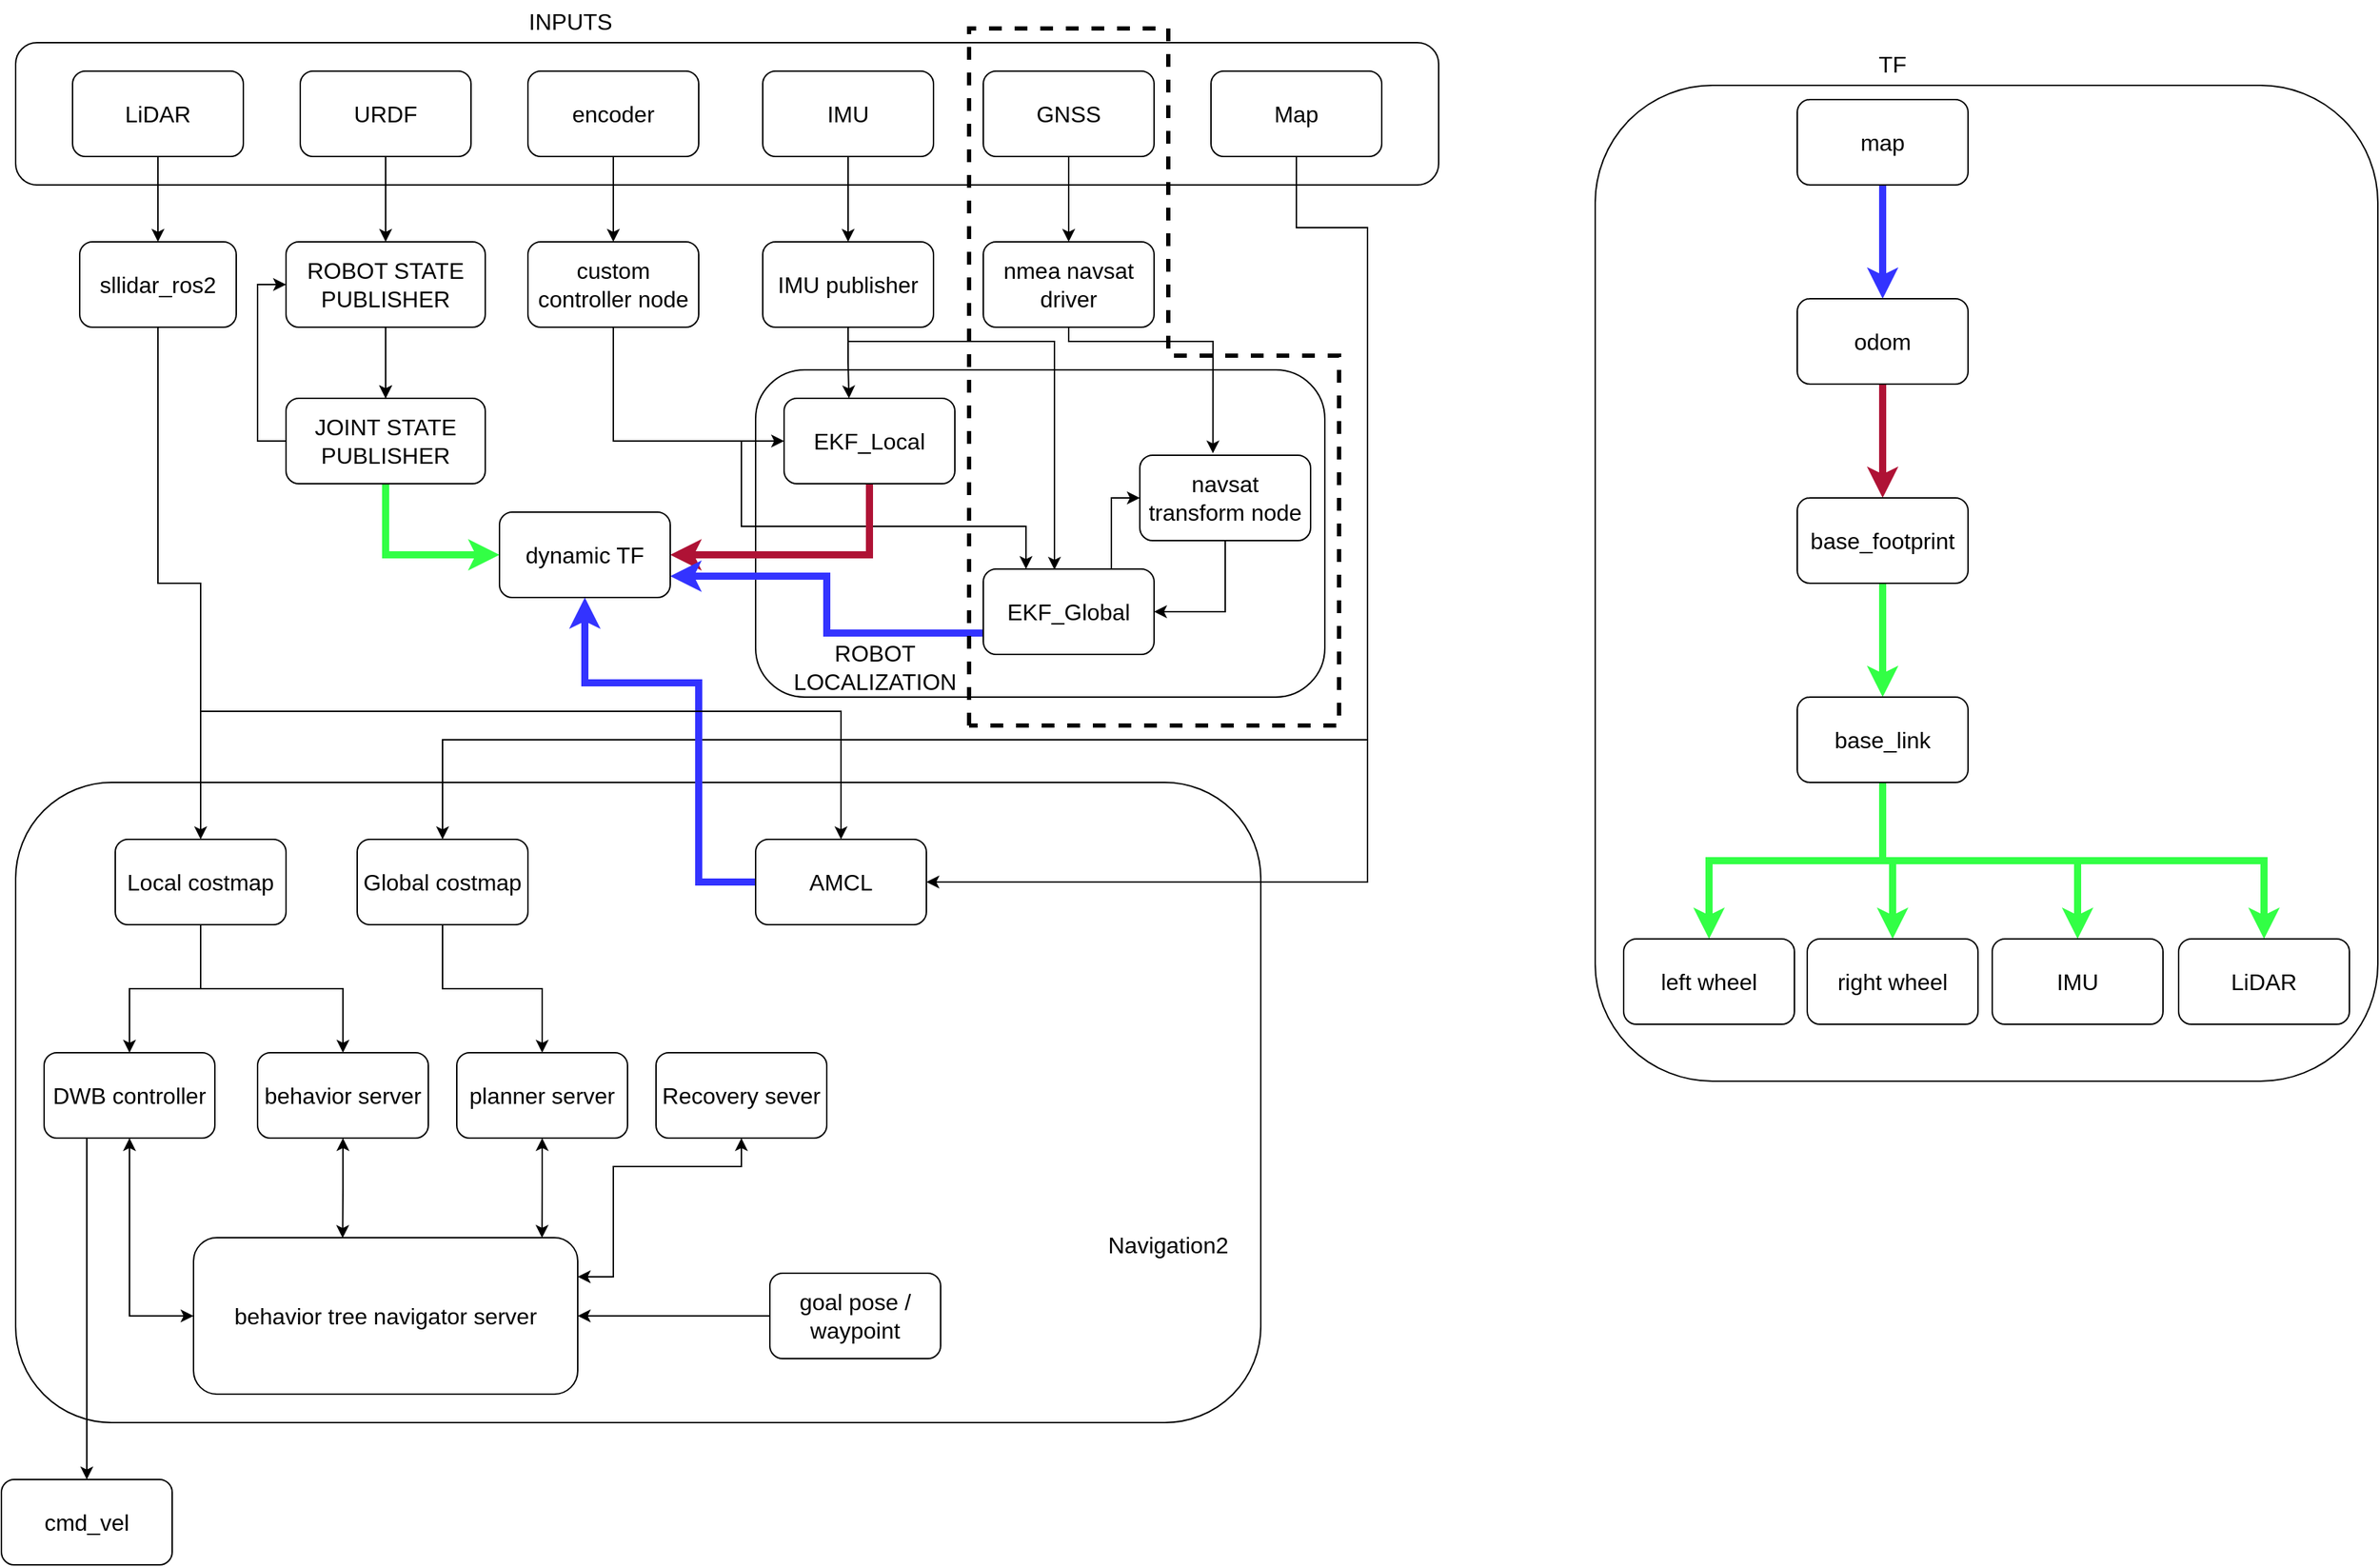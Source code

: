 <mxfile version="26.0.5">
  <diagram name="Page-1" id="HMsB6TKXoMAhHZ_bmKSh">
    <mxGraphModel dx="2600" dy="2048" grid="1" gridSize="10" guides="1" tooltips="1" connect="1" arrows="1" fold="1" page="1" pageScale="1" pageWidth="850" pageHeight="1100" math="0" shadow="0">
      <root>
        <mxCell id="0" />
        <mxCell id="1" parent="0" />
        <mxCell id="3SE-ewiuEP-njzqvmuow-1" value="" style="rounded=1;whiteSpace=wrap;html=1;fontSize=16;" vertex="1" parent="1">
          <mxGeometry x="-320" y="-840" width="400" height="230" as="geometry" />
        </mxCell>
        <mxCell id="3SE-ewiuEP-njzqvmuow-2" value="" style="rounded=1;whiteSpace=wrap;html=1;fontSize=16;" vertex="1" parent="1">
          <mxGeometry x="-840" y="-1070" width="1000" height="100" as="geometry" />
        </mxCell>
        <mxCell id="3SE-ewiuEP-njzqvmuow-3" style="edgeStyle=orthogonalEdgeStyle;rounded=0;orthogonalLoop=1;jettySize=auto;html=1;exitX=0.5;exitY=1;exitDx=0;exitDy=0;entryX=0.5;entryY=0;entryDx=0;entryDy=0;fontSize=16;" edge="1" parent="1" source="3SE-ewiuEP-njzqvmuow-4" target="3SE-ewiuEP-njzqvmuow-13">
          <mxGeometry relative="1" as="geometry" />
        </mxCell>
        <mxCell id="3SE-ewiuEP-njzqvmuow-4" value="encoder" style="rounded=1;whiteSpace=wrap;html=1;fontSize=16;" vertex="1" parent="1">
          <mxGeometry x="-480" y="-1050" width="120" height="60" as="geometry" />
        </mxCell>
        <mxCell id="3SE-ewiuEP-njzqvmuow-5" value="" style="edgeStyle=orthogonalEdgeStyle;rounded=0;orthogonalLoop=1;jettySize=auto;html=1;fontSize=16;" edge="1" parent="1" source="3SE-ewiuEP-njzqvmuow-6" target="3SE-ewiuEP-njzqvmuow-20">
          <mxGeometry relative="1" as="geometry" />
        </mxCell>
        <mxCell id="3SE-ewiuEP-njzqvmuow-6" value="IMU" style="rounded=1;whiteSpace=wrap;html=1;fontSize=16;" vertex="1" parent="1">
          <mxGeometry x="-315" y="-1050" width="120" height="60" as="geometry" />
        </mxCell>
        <mxCell id="3SE-ewiuEP-njzqvmuow-7" value="" style="edgeStyle=orthogonalEdgeStyle;rounded=0;orthogonalLoop=1;jettySize=auto;html=1;fontSize=16;" edge="1" parent="1" source="3SE-ewiuEP-njzqvmuow-8" target="3SE-ewiuEP-njzqvmuow-25">
          <mxGeometry relative="1" as="geometry" />
        </mxCell>
        <mxCell id="3SE-ewiuEP-njzqvmuow-8" value="LiDAR" style="rounded=1;whiteSpace=wrap;html=1;fontSize=16;" vertex="1" parent="1">
          <mxGeometry x="-800" y="-1050" width="120" height="60" as="geometry" />
        </mxCell>
        <mxCell id="3SE-ewiuEP-njzqvmuow-9" value="" style="edgeStyle=orthogonalEdgeStyle;rounded=0;orthogonalLoop=1;jettySize=auto;html=1;fontSize=16;" edge="1" parent="1" source="3SE-ewiuEP-njzqvmuow-10" target="3SE-ewiuEP-njzqvmuow-22">
          <mxGeometry relative="1" as="geometry" />
        </mxCell>
        <mxCell id="3SE-ewiuEP-njzqvmuow-10" value="URDF" style="rounded=1;whiteSpace=wrap;html=1;fontSize=16;" vertex="1" parent="1">
          <mxGeometry x="-640" y="-1050" width="120" height="60" as="geometry" />
        </mxCell>
        <mxCell id="3SE-ewiuEP-njzqvmuow-11" style="edgeStyle=orthogonalEdgeStyle;rounded=0;orthogonalLoop=1;jettySize=auto;html=1;exitX=0.5;exitY=1;exitDx=0;exitDy=0;entryX=0;entryY=0.5;entryDx=0;entryDy=0;fontSize=16;" edge="1" parent="1" source="3SE-ewiuEP-njzqvmuow-13" target="3SE-ewiuEP-njzqvmuow-15">
          <mxGeometry relative="1" as="geometry" />
        </mxCell>
        <mxCell id="3SE-ewiuEP-njzqvmuow-12" style="edgeStyle=orthogonalEdgeStyle;rounded=0;orthogonalLoop=1;jettySize=auto;html=1;exitX=0.5;exitY=1;exitDx=0;exitDy=0;entryX=0.25;entryY=0;entryDx=0;entryDy=0;fontSize=16;" edge="1" parent="1" source="3SE-ewiuEP-njzqvmuow-13" target="3SE-ewiuEP-njzqvmuow-39">
          <mxGeometry relative="1" as="geometry">
            <Array as="points">
              <mxPoint x="-420" y="-790" />
              <mxPoint x="-330" y="-790" />
              <mxPoint x="-330" y="-730" />
              <mxPoint x="-130" y="-730" />
            </Array>
          </mxGeometry>
        </mxCell>
        <mxCell id="3SE-ewiuEP-njzqvmuow-13" value="custom controller node" style="whiteSpace=wrap;html=1;rounded=1;fontSize=16;" vertex="1" parent="1">
          <mxGeometry x="-480" y="-930" width="120" height="60" as="geometry" />
        </mxCell>
        <mxCell id="3SE-ewiuEP-njzqvmuow-14" style="edgeStyle=orthogonalEdgeStyle;rounded=0;orthogonalLoop=1;jettySize=auto;html=1;exitX=0.5;exitY=1;exitDx=0;exitDy=0;entryX=1;entryY=0.5;entryDx=0;entryDy=0;fontSize=16;strokeColor=#AF1235;strokeWidth=5;" edge="1" parent="1" source="3SE-ewiuEP-njzqvmuow-15" target="3SE-ewiuEP-njzqvmuow-58">
          <mxGeometry relative="1" as="geometry" />
        </mxCell>
        <mxCell id="3SE-ewiuEP-njzqvmuow-15" value="EKF_Local" style="rounded=1;whiteSpace=wrap;html=1;fontSize=16;" vertex="1" parent="1">
          <mxGeometry x="-300" y="-820" width="120" height="60" as="geometry" />
        </mxCell>
        <mxCell id="3SE-ewiuEP-njzqvmuow-16" value="INPUTS" style="text;html=1;align=center;verticalAlign=middle;whiteSpace=wrap;rounded=0;fontSize=16;" vertex="1" parent="1">
          <mxGeometry x="-480" y="-1100" width="60" height="30" as="geometry" />
        </mxCell>
        <mxCell id="3SE-ewiuEP-njzqvmuow-17" value="ROBOT LOCALIZATION" style="text;html=1;align=center;verticalAlign=middle;whiteSpace=wrap;rounded=0;fontSize=16;" vertex="1" parent="1">
          <mxGeometry x="-321" y="-646" width="170" height="30" as="geometry" />
        </mxCell>
        <mxCell id="3SE-ewiuEP-njzqvmuow-18" style="edgeStyle=orthogonalEdgeStyle;rounded=0;orthogonalLoop=1;jettySize=auto;html=1;exitX=0.5;exitY=1;exitDx=0;exitDy=0;entryX=0.419;entryY=0.009;entryDx=0;entryDy=0;fontSize=16;entryPerimeter=0;" edge="1" parent="1" source="3SE-ewiuEP-njzqvmuow-20" target="3SE-ewiuEP-njzqvmuow-39">
          <mxGeometry relative="1" as="geometry">
            <Array as="points">
              <mxPoint x="-255" y="-860" />
              <mxPoint x="-110" y="-860" />
              <mxPoint x="-110" y="-699" />
            </Array>
          </mxGeometry>
        </mxCell>
        <mxCell id="3SE-ewiuEP-njzqvmuow-19" style="edgeStyle=orthogonalEdgeStyle;rounded=0;orthogonalLoop=1;jettySize=auto;html=1;exitX=0.5;exitY=1;exitDx=0;exitDy=0;entryX=0.38;entryY=0;entryDx=0;entryDy=0;entryPerimeter=0;fontSize=16;" edge="1" parent="1" source="3SE-ewiuEP-njzqvmuow-20" target="3SE-ewiuEP-njzqvmuow-15">
          <mxGeometry relative="1" as="geometry" />
        </mxCell>
        <mxCell id="3SE-ewiuEP-njzqvmuow-20" value="IMU publisher" style="whiteSpace=wrap;html=1;rounded=1;fontSize=16;" vertex="1" parent="1">
          <mxGeometry x="-315" y="-930" width="120" height="60" as="geometry" />
        </mxCell>
        <mxCell id="3SE-ewiuEP-njzqvmuow-21" value="" style="edgeStyle=orthogonalEdgeStyle;rounded=0;orthogonalLoop=1;jettySize=auto;html=1;fontSize=16;" edge="1" parent="1" source="3SE-ewiuEP-njzqvmuow-22" target="3SE-ewiuEP-njzqvmuow-29">
          <mxGeometry relative="1" as="geometry" />
        </mxCell>
        <mxCell id="3SE-ewiuEP-njzqvmuow-22" value="ROBOT STATE PUBLISHER" style="whiteSpace=wrap;html=1;rounded=1;fontSize=16;" vertex="1" parent="1">
          <mxGeometry x="-650" y="-930" width="140" height="60" as="geometry" />
        </mxCell>
        <mxCell id="3SE-ewiuEP-njzqvmuow-23" style="edgeStyle=orthogonalEdgeStyle;rounded=0;orthogonalLoop=1;jettySize=auto;html=1;exitX=0;exitY=0.5;exitDx=0;exitDy=0;entryX=0;entryY=0.5;entryDx=0;entryDy=0;fontSize=16;" edge="1" parent="1" source="3SE-ewiuEP-njzqvmuow-29" target="3SE-ewiuEP-njzqvmuow-22">
          <mxGeometry relative="1" as="geometry" />
        </mxCell>
        <mxCell id="3SE-ewiuEP-njzqvmuow-24" style="edgeStyle=orthogonalEdgeStyle;rounded=0;orthogonalLoop=1;jettySize=auto;html=1;exitX=0.5;exitY=1;exitDx=0;exitDy=0;fontSize=16;" edge="1" parent="1" source="3SE-ewiuEP-njzqvmuow-29" target="3SE-ewiuEP-njzqvmuow-29">
          <mxGeometry relative="1" as="geometry" />
        </mxCell>
        <mxCell id="3SE-ewiuEP-njzqvmuow-25" value="sllidar_ros2" style="whiteSpace=wrap;html=1;rounded=1;fontSize=16;" vertex="1" parent="1">
          <mxGeometry x="-795" y="-930" width="110" height="60" as="geometry" />
        </mxCell>
        <mxCell id="3SE-ewiuEP-njzqvmuow-26" value="" style="edgeStyle=orthogonalEdgeStyle;rounded=0;orthogonalLoop=1;jettySize=auto;html=1;entryX=0.5;entryY=0;entryDx=0;entryDy=0;fontSize=16;" edge="1" parent="1" source="3SE-ewiuEP-njzqvmuow-22" target="3SE-ewiuEP-njzqvmuow-29">
          <mxGeometry relative="1" as="geometry">
            <mxPoint x="-640" y="-900" as="sourcePoint" />
            <mxPoint x="-350" y="-740" as="targetPoint" />
          </mxGeometry>
        </mxCell>
        <mxCell id="3SE-ewiuEP-njzqvmuow-28" style="edgeStyle=orthogonalEdgeStyle;rounded=0;orthogonalLoop=1;jettySize=auto;html=1;exitX=0.5;exitY=1;exitDx=0;exitDy=0;entryX=0;entryY=0.5;entryDx=0;entryDy=0;fontSize=16;strokeColor=#32FF45;strokeWidth=5;" edge="1" parent="1" source="3SE-ewiuEP-njzqvmuow-29" target="3SE-ewiuEP-njzqvmuow-58">
          <mxGeometry relative="1" as="geometry" />
        </mxCell>
        <mxCell id="3SE-ewiuEP-njzqvmuow-29" value="JOINT STATE PUBLISHER" style="whiteSpace=wrap;html=1;rounded=1;fontSize=16;" vertex="1" parent="1">
          <mxGeometry x="-650" y="-820" width="140" height="60" as="geometry" />
        </mxCell>
        <mxCell id="3SE-ewiuEP-njzqvmuow-30" style="edgeStyle=orthogonalEdgeStyle;rounded=0;orthogonalLoop=1;jettySize=auto;html=1;exitX=0.5;exitY=1;exitDx=0;exitDy=0;entryX=0.5;entryY=0;entryDx=0;entryDy=0;fontSize=16;" edge="1" parent="1" source="3SE-ewiuEP-njzqvmuow-31" target="3SE-ewiuEP-njzqvmuow-33">
          <mxGeometry relative="1" as="geometry" />
        </mxCell>
        <mxCell id="3SE-ewiuEP-njzqvmuow-31" value="GNSS" style="rounded=1;whiteSpace=wrap;html=1;fontSize=16;" vertex="1" parent="1">
          <mxGeometry x="-160" y="-1050" width="120" height="60" as="geometry" />
        </mxCell>
        <mxCell id="3SE-ewiuEP-njzqvmuow-32" style="edgeStyle=orthogonalEdgeStyle;rounded=0;orthogonalLoop=1;jettySize=auto;html=1;exitX=0.5;exitY=1;exitDx=0;exitDy=0;entryX=0.428;entryY=-0.022;entryDx=0;entryDy=0;fontSize=16;entryPerimeter=0;" edge="1" parent="1" source="3SE-ewiuEP-njzqvmuow-33" target="3SE-ewiuEP-njzqvmuow-36">
          <mxGeometry relative="1" as="geometry">
            <Array as="points">
              <mxPoint x="-100" y="-860" />
              <mxPoint x="1" y="-860" />
            </Array>
          </mxGeometry>
        </mxCell>
        <mxCell id="3SE-ewiuEP-njzqvmuow-33" value="nmea navsat driver" style="rounded=1;whiteSpace=wrap;html=1;fontSize=16;" vertex="1" parent="1">
          <mxGeometry x="-160" y="-930" width="120" height="60" as="geometry" />
        </mxCell>
        <mxCell id="3SE-ewiuEP-njzqvmuow-34" style="edgeStyle=orthogonalEdgeStyle;rounded=0;orthogonalLoop=1;jettySize=auto;html=1;exitX=0.5;exitY=1;exitDx=0;exitDy=0;entryX=1;entryY=0.5;entryDx=0;entryDy=0;fontSize=16;" edge="1" parent="1" source="3SE-ewiuEP-njzqvmuow-36" target="3SE-ewiuEP-njzqvmuow-39">
          <mxGeometry relative="1" as="geometry" />
        </mxCell>
        <mxCell id="3SE-ewiuEP-njzqvmuow-36" value="navsat transform node" style="rounded=1;whiteSpace=wrap;html=1;fontSize=16;" vertex="1" parent="1">
          <mxGeometry x="-50" y="-780" width="120" height="60" as="geometry" />
        </mxCell>
        <mxCell id="3SE-ewiuEP-njzqvmuow-37" style="edgeStyle=orthogonalEdgeStyle;rounded=0;orthogonalLoop=1;jettySize=auto;html=1;exitX=0.75;exitY=0;exitDx=0;exitDy=0;entryX=0;entryY=0.5;entryDx=0;entryDy=0;fontSize=16;" edge="1" parent="1" source="3SE-ewiuEP-njzqvmuow-39" target="3SE-ewiuEP-njzqvmuow-36">
          <mxGeometry relative="1" as="geometry" />
        </mxCell>
        <mxCell id="3SE-ewiuEP-njzqvmuow-38" style="edgeStyle=orthogonalEdgeStyle;rounded=0;orthogonalLoop=1;jettySize=auto;html=1;exitX=0;exitY=0.75;exitDx=0;exitDy=0;entryX=1;entryY=0.75;entryDx=0;entryDy=0;strokeColor=light-dark(#3333ff, #ededed);strokeWidth=5;" edge="1" parent="1" source="3SE-ewiuEP-njzqvmuow-39" target="3SE-ewiuEP-njzqvmuow-58">
          <mxGeometry relative="1" as="geometry" />
        </mxCell>
        <mxCell id="3SE-ewiuEP-njzqvmuow-39" value="EKF_Global" style="rounded=1;whiteSpace=wrap;html=1;fontSize=16;" vertex="1" parent="1">
          <mxGeometry x="-160" y="-700" width="120" height="60" as="geometry" />
        </mxCell>
        <mxCell id="3SE-ewiuEP-njzqvmuow-40" value="" style="rounded=1;whiteSpace=wrap;html=1;fontSize=16;" vertex="1" parent="1">
          <mxGeometry x="-840" y="-550" width="875" height="450" as="geometry" />
        </mxCell>
        <mxCell id="3SE-ewiuEP-njzqvmuow-41" value="" style="rounded=1;whiteSpace=wrap;html=1;fontSize=16;" vertex="1" parent="1">
          <mxGeometry x="270" y="-1040" width="550" height="700" as="geometry" />
        </mxCell>
        <mxCell id="3SE-ewiuEP-njzqvmuow-42" value="TF" style="text;html=1;align=center;verticalAlign=middle;whiteSpace=wrap;rounded=0;fontSize=16;" vertex="1" parent="1">
          <mxGeometry x="449" y="-1070" width="60" height="30" as="geometry" />
        </mxCell>
        <mxCell id="3SE-ewiuEP-njzqvmuow-43" value="" style="edgeStyle=orthogonalEdgeStyle;rounded=0;orthogonalLoop=1;jettySize=auto;html=1;fontSize=16;fillColor=#f8cecc;strokeColor=#3333FF;strokeWidth=5;" edge="1" parent="1" source="3SE-ewiuEP-njzqvmuow-44" target="3SE-ewiuEP-njzqvmuow-46">
          <mxGeometry relative="1" as="geometry" />
        </mxCell>
        <mxCell id="3SE-ewiuEP-njzqvmuow-44" value="map" style="rounded=1;whiteSpace=wrap;html=1;fontSize=16;" vertex="1" parent="1">
          <mxGeometry x="412" y="-1030" width="120" height="60" as="geometry" />
        </mxCell>
        <mxCell id="3SE-ewiuEP-njzqvmuow-45" value="" style="edgeStyle=orthogonalEdgeStyle;rounded=0;orthogonalLoop=1;jettySize=auto;html=1;fontSize=16;strokeColor=#AF1235;strokeWidth=5;" edge="1" parent="1" source="3SE-ewiuEP-njzqvmuow-46" target="3SE-ewiuEP-njzqvmuow-48">
          <mxGeometry relative="1" as="geometry" />
        </mxCell>
        <mxCell id="3SE-ewiuEP-njzqvmuow-46" value="odom" style="whiteSpace=wrap;html=1;rounded=1;fontSize=16;" vertex="1" parent="1">
          <mxGeometry x="412" y="-890" width="120" height="60" as="geometry" />
        </mxCell>
        <mxCell id="3SE-ewiuEP-njzqvmuow-47" value="" style="edgeStyle=orthogonalEdgeStyle;rounded=0;orthogonalLoop=1;jettySize=auto;html=1;fontSize=16;strokeColor=#32FF45;strokeWidth=5;" edge="1" parent="1" source="3SE-ewiuEP-njzqvmuow-48" target="3SE-ewiuEP-njzqvmuow-53">
          <mxGeometry relative="1" as="geometry" />
        </mxCell>
        <mxCell id="3SE-ewiuEP-njzqvmuow-48" value="base_footprint" style="whiteSpace=wrap;html=1;rounded=1;fontSize=16;" vertex="1" parent="1">
          <mxGeometry x="412" y="-750" width="120" height="60" as="geometry" />
        </mxCell>
        <mxCell id="3SE-ewiuEP-njzqvmuow-49" style="edgeStyle=orthogonalEdgeStyle;rounded=0;orthogonalLoop=1;jettySize=auto;html=1;exitX=0.5;exitY=1;exitDx=0;exitDy=0;entryX=0.5;entryY=0;entryDx=0;entryDy=0;fontSize=16;strokeColor=#32FF45;strokeWidth=5;" edge="1" parent="1" source="3SE-ewiuEP-njzqvmuow-53" target="3SE-ewiuEP-njzqvmuow-56">
          <mxGeometry relative="1" as="geometry" />
        </mxCell>
        <mxCell id="3SE-ewiuEP-njzqvmuow-50" style="edgeStyle=orthogonalEdgeStyle;rounded=0;orthogonalLoop=1;jettySize=auto;html=1;exitX=0.5;exitY=1;exitDx=0;exitDy=0;entryX=0.5;entryY=0;entryDx=0;entryDy=0;fontSize=16;strokeColor=#32FF45;strokeWidth=5;" edge="1" parent="1" source="3SE-ewiuEP-njzqvmuow-53" target="3SE-ewiuEP-njzqvmuow-54">
          <mxGeometry relative="1" as="geometry" />
        </mxCell>
        <mxCell id="3SE-ewiuEP-njzqvmuow-51" style="edgeStyle=orthogonalEdgeStyle;rounded=0;orthogonalLoop=1;jettySize=auto;html=1;exitX=0.5;exitY=1;exitDx=0;exitDy=0;entryX=0.5;entryY=0;entryDx=0;entryDy=0;fontSize=16;strokeColor=#32FF45;strokeWidth=5;" edge="1" parent="1" source="3SE-ewiuEP-njzqvmuow-53" target="3SE-ewiuEP-njzqvmuow-55">
          <mxGeometry relative="1" as="geometry" />
        </mxCell>
        <mxCell id="3SE-ewiuEP-njzqvmuow-52" style="edgeStyle=orthogonalEdgeStyle;rounded=0;orthogonalLoop=1;jettySize=auto;html=1;exitX=0.5;exitY=1;exitDx=0;exitDy=0;entryX=0.5;entryY=0;entryDx=0;entryDy=0;fontSize=16;strokeColor=#32FF45;strokeWidth=5;" edge="1" parent="1" source="3SE-ewiuEP-njzqvmuow-53" target="3SE-ewiuEP-njzqvmuow-57">
          <mxGeometry relative="1" as="geometry" />
        </mxCell>
        <mxCell id="3SE-ewiuEP-njzqvmuow-53" value="base_link" style="whiteSpace=wrap;html=1;rounded=1;fontSize=16;" vertex="1" parent="1">
          <mxGeometry x="412" y="-610" width="120" height="60" as="geometry" />
        </mxCell>
        <mxCell id="3SE-ewiuEP-njzqvmuow-54" value="left wheel" style="whiteSpace=wrap;html=1;rounded=1;fontSize=16;" vertex="1" parent="1">
          <mxGeometry x="290" y="-440" width="120" height="60" as="geometry" />
        </mxCell>
        <mxCell id="3SE-ewiuEP-njzqvmuow-55" value="IMU" style="whiteSpace=wrap;html=1;rounded=1;fontSize=16;" vertex="1" parent="1">
          <mxGeometry x="549" y="-440" width="120" height="60" as="geometry" />
        </mxCell>
        <mxCell id="3SE-ewiuEP-njzqvmuow-56" value="right wheel" style="whiteSpace=wrap;html=1;rounded=1;fontSize=16;" vertex="1" parent="1">
          <mxGeometry x="419" y="-440" width="120" height="60" as="geometry" />
        </mxCell>
        <mxCell id="3SE-ewiuEP-njzqvmuow-57" value="LiDAR" style="whiteSpace=wrap;html=1;rounded=1;fontSize=16;" vertex="1" parent="1">
          <mxGeometry x="680" y="-440" width="120" height="60" as="geometry" />
        </mxCell>
        <mxCell id="3SE-ewiuEP-njzqvmuow-58" value="dynamic TF" style="rounded=1;whiteSpace=wrap;html=1;fontSize=16;" vertex="1" parent="1">
          <mxGeometry x="-500" y="-740" width="120" height="60" as="geometry" />
        </mxCell>
        <mxCell id="3SE-ewiuEP-njzqvmuow-60" style="edgeStyle=orthogonalEdgeStyle;rounded=0;orthogonalLoop=1;jettySize=auto;html=1;exitX=0.5;exitY=1;exitDx=0;exitDy=0;entryX=0.5;entryY=0;entryDx=0;entryDy=0;" edge="1" parent="1" source="3SE-ewiuEP-njzqvmuow-61" target="3SE-ewiuEP-njzqvmuow-75">
          <mxGeometry relative="1" as="geometry" />
        </mxCell>
        <mxCell id="3SE-ewiuEP-njzqvmuow-61" value="Global costmap" style="rounded=1;whiteSpace=wrap;html=1;fontSize=16;" vertex="1" parent="1">
          <mxGeometry x="-600" y="-510" width="120" height="60" as="geometry" />
        </mxCell>
        <mxCell id="3SE-ewiuEP-njzqvmuow-62" style="edgeStyle=orthogonalEdgeStyle;rounded=0;orthogonalLoop=1;jettySize=auto;html=1;exitX=0.5;exitY=1;exitDx=0;exitDy=0;entryX=0.5;entryY=0;entryDx=0;entryDy=0;" edge="1" parent="1" source="3SE-ewiuEP-njzqvmuow-64" target="3SE-ewiuEP-njzqvmuow-80">
          <mxGeometry relative="1" as="geometry" />
        </mxCell>
        <mxCell id="3SE-ewiuEP-njzqvmuow-63" style="edgeStyle=orthogonalEdgeStyle;rounded=0;orthogonalLoop=1;jettySize=auto;html=1;exitX=0.5;exitY=1;exitDx=0;exitDy=0;entryX=0.5;entryY=0;entryDx=0;entryDy=0;" edge="1" parent="1" source="3SE-ewiuEP-njzqvmuow-64" target="3SE-ewiuEP-njzqvmuow-77">
          <mxGeometry relative="1" as="geometry" />
        </mxCell>
        <mxCell id="3SE-ewiuEP-njzqvmuow-64" value="Local costmap" style="rounded=1;whiteSpace=wrap;html=1;fontSize=16;" vertex="1" parent="1">
          <mxGeometry x="-770" y="-510" width="120" height="60" as="geometry" />
        </mxCell>
        <mxCell id="3SE-ewiuEP-njzqvmuow-65" style="edgeStyle=orthogonalEdgeStyle;rounded=0;orthogonalLoop=1;jettySize=auto;html=1;exitX=0.5;exitY=1;exitDx=0;exitDy=0;entryX=0.5;entryY=0;entryDx=0;entryDy=0;fontSize=16;" edge="1" parent="1" source="3SE-ewiuEP-njzqvmuow-67" target="3SE-ewiuEP-njzqvmuow-61">
          <mxGeometry relative="1" as="geometry">
            <Array as="points">
              <mxPoint x="60" y="-940" />
              <mxPoint x="110" y="-940" />
              <mxPoint x="110" y="-580" />
              <mxPoint x="-540" y="-580" />
            </Array>
          </mxGeometry>
        </mxCell>
        <mxCell id="3SE-ewiuEP-njzqvmuow-66" style="edgeStyle=orthogonalEdgeStyle;rounded=0;orthogonalLoop=1;jettySize=auto;html=1;exitX=0.5;exitY=1;exitDx=0;exitDy=0;entryX=1;entryY=0.5;entryDx=0;entryDy=0;" edge="1" parent="1" source="3SE-ewiuEP-njzqvmuow-67" target="3SE-ewiuEP-njzqvmuow-83">
          <mxGeometry relative="1" as="geometry">
            <Array as="points">
              <mxPoint x="60" y="-940" />
              <mxPoint x="110" y="-940" />
              <mxPoint x="110" y="-480" />
            </Array>
          </mxGeometry>
        </mxCell>
        <mxCell id="3SE-ewiuEP-njzqvmuow-67" value="Map" style="rounded=1;whiteSpace=wrap;html=1;fontSize=16;" vertex="1" parent="1">
          <mxGeometry y="-1050" width="120" height="60" as="geometry" />
        </mxCell>
        <mxCell id="3SE-ewiuEP-njzqvmuow-68" style="edgeStyle=orthogonalEdgeStyle;rounded=0;orthogonalLoop=1;jettySize=auto;html=1;exitX=0.5;exitY=1;exitDx=0;exitDy=0;entryX=0.5;entryY=0;entryDx=0;entryDy=0;fontSize=16;" edge="1" parent="1" source="3SE-ewiuEP-njzqvmuow-25" target="3SE-ewiuEP-njzqvmuow-64">
          <mxGeometry relative="1" as="geometry">
            <mxPoint x="-740" y="-710" as="targetPoint" />
          </mxGeometry>
        </mxCell>
        <mxCell id="3SE-ewiuEP-njzqvmuow-69" style="edgeStyle=orthogonalEdgeStyle;rounded=0;orthogonalLoop=1;jettySize=auto;html=1;exitX=0;exitY=0.5;exitDx=0;exitDy=0;entryX=1;entryY=0.5;entryDx=0;entryDy=0;" edge="1" parent="1" source="3SE-ewiuEP-njzqvmuow-70" target="3SE-ewiuEP-njzqvmuow-81">
          <mxGeometry relative="1" as="geometry" />
        </mxCell>
        <mxCell id="3SE-ewiuEP-njzqvmuow-70" value="goal pose /&lt;div&gt;waypoint&lt;/div&gt;" style="rounded=1;whiteSpace=wrap;html=1;fontSize=16;" vertex="1" parent="1">
          <mxGeometry x="-310" y="-205" width="120" height="60" as="geometry" />
        </mxCell>
        <mxCell id="3SE-ewiuEP-njzqvmuow-71" value="cmd_vel" style="rounded=1;whiteSpace=wrap;html=1;fontSize=16;" vertex="1" parent="1">
          <mxGeometry x="-850" y="-60" width="120" height="60" as="geometry" />
        </mxCell>
        <mxCell id="3SE-ewiuEP-njzqvmuow-72" style="edgeStyle=orthogonalEdgeStyle;rounded=0;orthogonalLoop=1;jettySize=auto;html=1;exitX=0.5;exitY=1;exitDx=0;exitDy=0;entryX=1;entryY=0.25;entryDx=0;entryDy=0;startArrow=classic;startFill=1;" edge="1" parent="1" source="3SE-ewiuEP-njzqvmuow-73" target="3SE-ewiuEP-njzqvmuow-81">
          <mxGeometry relative="1" as="geometry">
            <Array as="points">
              <mxPoint x="-330" y="-280" />
              <mxPoint x="-420" y="-280" />
              <mxPoint x="-420" y="-202" />
            </Array>
          </mxGeometry>
        </mxCell>
        <mxCell id="3SE-ewiuEP-njzqvmuow-73" value="Recovery sever" style="rounded=1;whiteSpace=wrap;html=1;fontSize=16;" vertex="1" parent="1">
          <mxGeometry x="-390" y="-360" width="120" height="60" as="geometry" />
        </mxCell>
        <mxCell id="3SE-ewiuEP-njzqvmuow-74" style="edgeStyle=orthogonalEdgeStyle;rounded=0;orthogonalLoop=1;jettySize=auto;html=1;exitX=0.5;exitY=1;exitDx=0;exitDy=0;entryX=0.907;entryY=0.001;entryDx=0;entryDy=0;entryPerimeter=0;startArrow=classic;startFill=1;" edge="1" parent="1" source="3SE-ewiuEP-njzqvmuow-75" target="3SE-ewiuEP-njzqvmuow-81">
          <mxGeometry relative="1" as="geometry" />
        </mxCell>
        <mxCell id="3SE-ewiuEP-njzqvmuow-75" value="planner server" style="rounded=1;whiteSpace=wrap;html=1;fontSize=16;" vertex="1" parent="1">
          <mxGeometry x="-530" y="-360" width="120" height="60" as="geometry" />
        </mxCell>
        <mxCell id="3SE-ewiuEP-njzqvmuow-76" style="edgeStyle=orthogonalEdgeStyle;rounded=0;orthogonalLoop=1;jettySize=auto;html=1;exitX=0.5;exitY=1;exitDx=0;exitDy=0;entryX=0.388;entryY=0.002;entryDx=0;entryDy=0;entryPerimeter=0;startArrow=classic;startFill=1;" edge="1" parent="1" source="3SE-ewiuEP-njzqvmuow-77" target="3SE-ewiuEP-njzqvmuow-81">
          <mxGeometry relative="1" as="geometry" />
        </mxCell>
        <mxCell id="3SE-ewiuEP-njzqvmuow-77" value="behavior server" style="rounded=1;whiteSpace=wrap;html=1;fontSize=16;" vertex="1" parent="1">
          <mxGeometry x="-670" y="-360" width="120" height="60" as="geometry" />
        </mxCell>
        <mxCell id="3SE-ewiuEP-njzqvmuow-78" style="edgeStyle=orthogonalEdgeStyle;rounded=0;orthogonalLoop=1;jettySize=auto;html=1;exitX=0.5;exitY=1;exitDx=0;exitDy=0;entryX=0;entryY=0.5;entryDx=0;entryDy=0;startArrow=classic;startFill=1;" edge="1" parent="1" source="3SE-ewiuEP-njzqvmuow-80" target="3SE-ewiuEP-njzqvmuow-81">
          <mxGeometry relative="1" as="geometry" />
        </mxCell>
        <mxCell id="3SE-ewiuEP-njzqvmuow-79" style="edgeStyle=orthogonalEdgeStyle;rounded=0;orthogonalLoop=1;jettySize=auto;html=1;exitX=0.25;exitY=1;exitDx=0;exitDy=0;entryX=0.5;entryY=0;entryDx=0;entryDy=0;" edge="1" parent="1" source="3SE-ewiuEP-njzqvmuow-80" target="3SE-ewiuEP-njzqvmuow-71">
          <mxGeometry relative="1" as="geometry">
            <Array as="points">
              <mxPoint x="-790" y="-60" />
            </Array>
          </mxGeometry>
        </mxCell>
        <mxCell id="3SE-ewiuEP-njzqvmuow-80" value="DWB controller" style="rounded=1;whiteSpace=wrap;html=1;fontSize=16;" vertex="1" parent="1">
          <mxGeometry x="-820" y="-360" width="120" height="60" as="geometry" />
        </mxCell>
        <mxCell id="3SE-ewiuEP-njzqvmuow-81" value="behavior tree navigator server" style="rounded=1;whiteSpace=wrap;html=1;fontSize=16;" vertex="1" parent="1">
          <mxGeometry x="-715" y="-230" width="270" height="110" as="geometry" />
        </mxCell>
        <mxCell id="3SE-ewiuEP-njzqvmuow-82" style="edgeStyle=orthogonalEdgeStyle;rounded=0;orthogonalLoop=1;jettySize=auto;html=1;exitX=0;exitY=0.5;exitDx=0;exitDy=0;entryX=0.5;entryY=1;entryDx=0;entryDy=0;strokeColor=light-dark(#3333ff, #ededed);strokeWidth=5;" edge="1" parent="1" source="3SE-ewiuEP-njzqvmuow-83" target="3SE-ewiuEP-njzqvmuow-58">
          <mxGeometry relative="1" as="geometry">
            <Array as="points">
              <mxPoint x="-360" y="-480" />
              <mxPoint x="-360" y="-620" />
              <mxPoint x="-440" y="-620" />
            </Array>
            <mxPoint x="-470" y="-755" as="targetPoint" />
          </mxGeometry>
        </mxCell>
        <mxCell id="3SE-ewiuEP-njzqvmuow-83" value="AMCL" style="rounded=1;whiteSpace=wrap;html=1;fontSize=16;" vertex="1" parent="1">
          <mxGeometry x="-320" y="-510" width="120" height="60" as="geometry" />
        </mxCell>
        <mxCell id="3SE-ewiuEP-njzqvmuow-84" style="edgeStyle=orthogonalEdgeStyle;rounded=0;orthogonalLoop=1;jettySize=auto;html=1;exitX=0.5;exitY=1;exitDx=0;exitDy=0;entryX=0.5;entryY=0;entryDx=0;entryDy=0;" edge="1" parent="1" source="3SE-ewiuEP-njzqvmuow-25" target="3SE-ewiuEP-njzqvmuow-83">
          <mxGeometry relative="1" as="geometry">
            <Array as="points">
              <mxPoint x="-740" y="-690" />
              <mxPoint x="-710" y="-690" />
              <mxPoint x="-710" y="-600" />
              <mxPoint x="-260" y="-600" />
            </Array>
          </mxGeometry>
        </mxCell>
        <mxCell id="3SE-ewiuEP-njzqvmuow-85" value="" style="endArrow=none;dashed=1;html=1;rounded=0;strokeWidth=3;" edge="1" parent="1">
          <mxGeometry width="50" height="50" relative="1" as="geometry">
            <mxPoint x="-170" y="-590" as="sourcePoint" />
            <mxPoint x="-170" y="-590" as="targetPoint" />
            <Array as="points">
              <mxPoint x="-170" y="-740" />
              <mxPoint x="-170" y="-1080" />
              <mxPoint x="-30" y="-1080" />
              <mxPoint x="-30" y="-850" />
              <mxPoint x="90" y="-850" />
              <mxPoint x="90" y="-590" />
            </Array>
          </mxGeometry>
        </mxCell>
        <mxCell id="3SE-ewiuEP-njzqvmuow-92" value="&lt;font style=&quot;font-size: 16px;&quot;&gt;Navigation2&lt;/font&gt;" style="text;html=1;align=center;verticalAlign=middle;whiteSpace=wrap;rounded=0;" vertex="1" parent="1">
          <mxGeometry x="-60" y="-240" width="60" height="30" as="geometry" />
        </mxCell>
      </root>
    </mxGraphModel>
  </diagram>
</mxfile>
